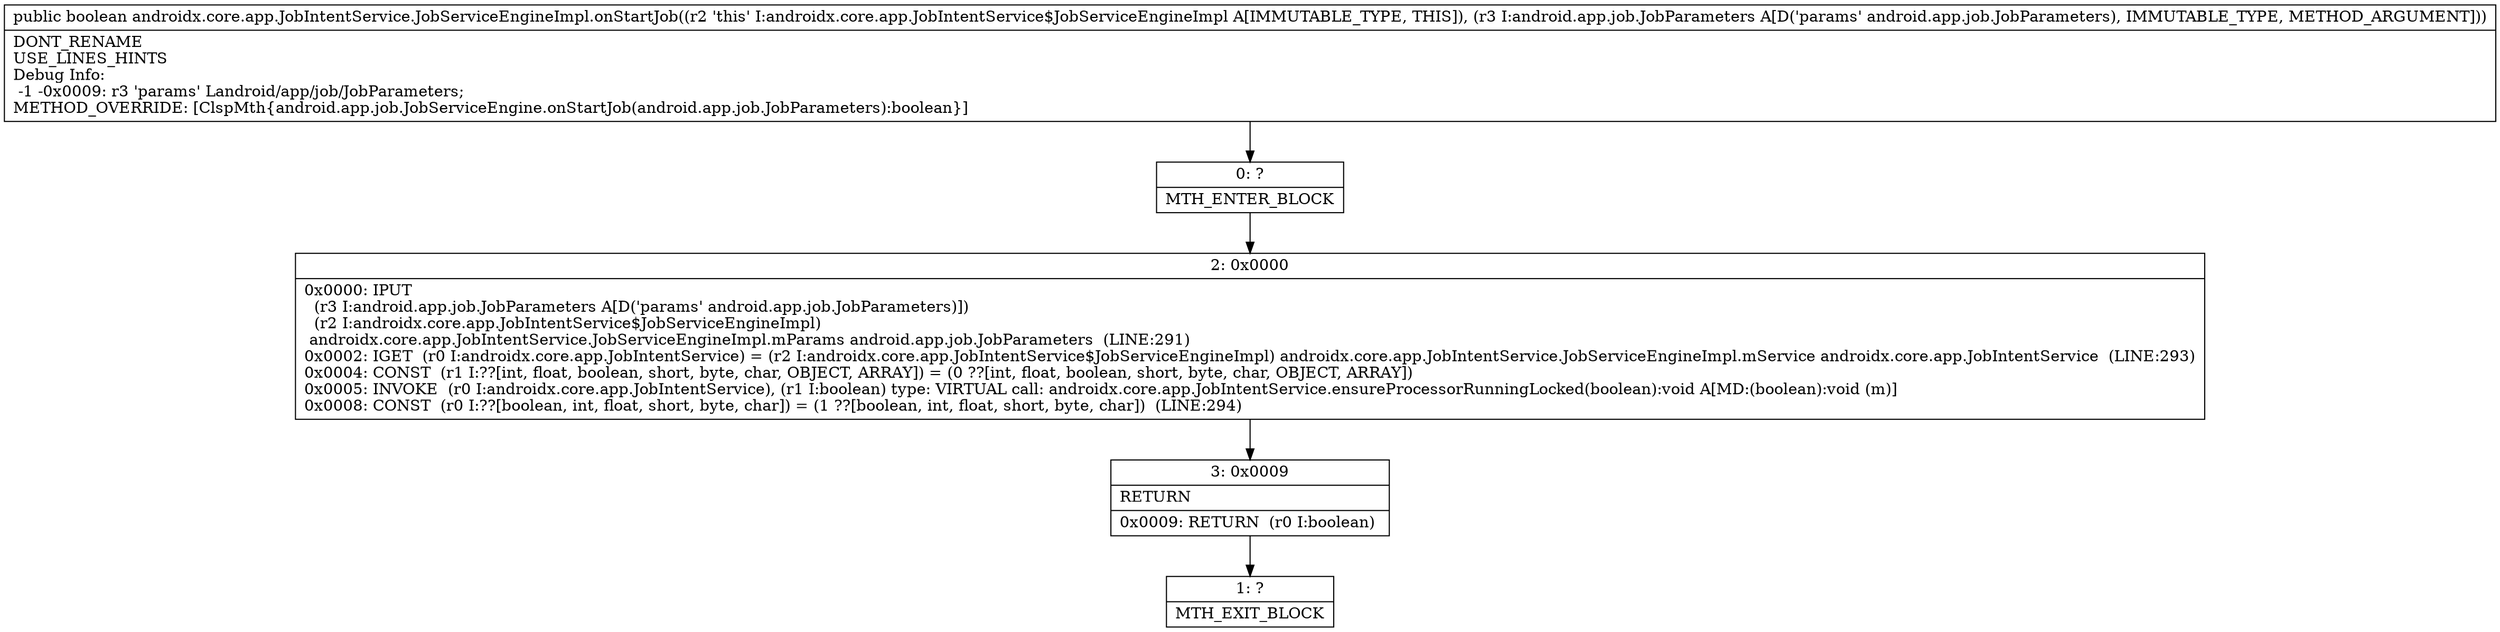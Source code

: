 digraph "CFG forandroidx.core.app.JobIntentService.JobServiceEngineImpl.onStartJob(Landroid\/app\/job\/JobParameters;)Z" {
Node_0 [shape=record,label="{0\:\ ?|MTH_ENTER_BLOCK\l}"];
Node_2 [shape=record,label="{2\:\ 0x0000|0x0000: IPUT  \l  (r3 I:android.app.job.JobParameters A[D('params' android.app.job.JobParameters)])\l  (r2 I:androidx.core.app.JobIntentService$JobServiceEngineImpl)\l androidx.core.app.JobIntentService.JobServiceEngineImpl.mParams android.app.job.JobParameters  (LINE:291)\l0x0002: IGET  (r0 I:androidx.core.app.JobIntentService) = (r2 I:androidx.core.app.JobIntentService$JobServiceEngineImpl) androidx.core.app.JobIntentService.JobServiceEngineImpl.mService androidx.core.app.JobIntentService  (LINE:293)\l0x0004: CONST  (r1 I:??[int, float, boolean, short, byte, char, OBJECT, ARRAY]) = (0 ??[int, float, boolean, short, byte, char, OBJECT, ARRAY]) \l0x0005: INVOKE  (r0 I:androidx.core.app.JobIntentService), (r1 I:boolean) type: VIRTUAL call: androidx.core.app.JobIntentService.ensureProcessorRunningLocked(boolean):void A[MD:(boolean):void (m)]\l0x0008: CONST  (r0 I:??[boolean, int, float, short, byte, char]) = (1 ??[boolean, int, float, short, byte, char])  (LINE:294)\l}"];
Node_3 [shape=record,label="{3\:\ 0x0009|RETURN\l|0x0009: RETURN  (r0 I:boolean) \l}"];
Node_1 [shape=record,label="{1\:\ ?|MTH_EXIT_BLOCK\l}"];
MethodNode[shape=record,label="{public boolean androidx.core.app.JobIntentService.JobServiceEngineImpl.onStartJob((r2 'this' I:androidx.core.app.JobIntentService$JobServiceEngineImpl A[IMMUTABLE_TYPE, THIS]), (r3 I:android.app.job.JobParameters A[D('params' android.app.job.JobParameters), IMMUTABLE_TYPE, METHOD_ARGUMENT]))  | DONT_RENAME\lUSE_LINES_HINTS\lDebug Info:\l  \-1 \-0x0009: r3 'params' Landroid\/app\/job\/JobParameters;\lMETHOD_OVERRIDE: [ClspMth\{android.app.job.JobServiceEngine.onStartJob(android.app.job.JobParameters):boolean\}]\l}"];
MethodNode -> Node_0;Node_0 -> Node_2;
Node_2 -> Node_3;
Node_3 -> Node_1;
}

